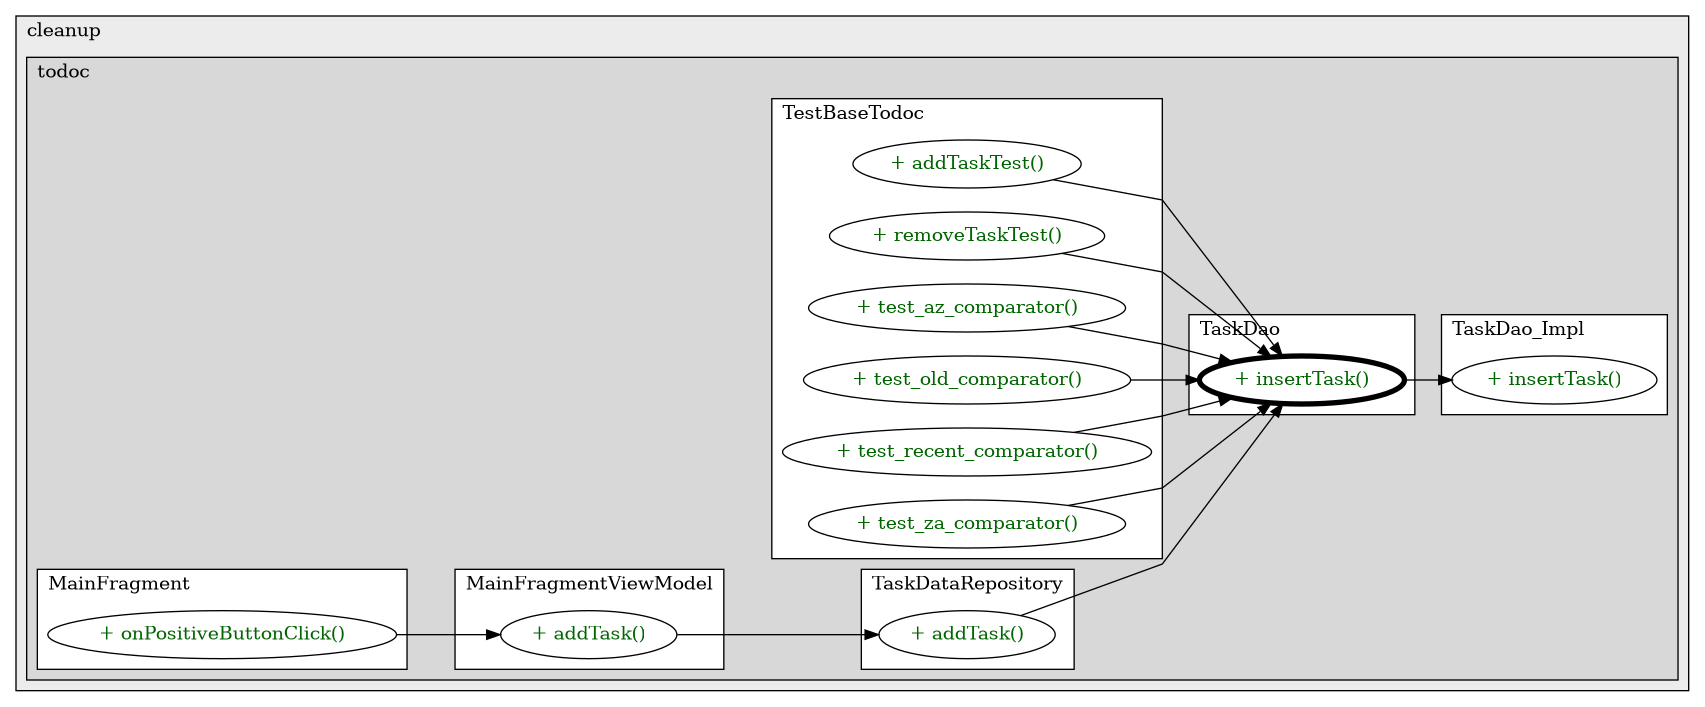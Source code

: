 @startuml

/' diagram meta data start
config=CallConfiguration;
{
  "rootMethod": "com.cleanup.todoc.database.TaskDao#insertTask(Task)",
  "projectClassification": {
    "searchMode": "OpenProject", // OpenProject, AllProjects
    "includedProjects": "",
    "pathEndKeywords": "*.impl",
    "isClientPath": "",
    "isClientName": "",
    "isTestPath": "",
    "isTestName": "",
    "isMappingPath": "",
    "isMappingName": "",
    "isDataAccessPath": "",
    "isDataAccessName": "",
    "isDataStructurePath": "",
    "isDataStructureName": "",
    "isInterfaceStructuresPath": "",
    "isInterfaceStructuresName": "",
    "isEntryPointPath": "",
    "isEntryPointName": "",
    "treatFinalFieldsAsMandatory": false
  },
  "graphRestriction": {
    "classPackageExcludeFilter": "",
    "classPackageIncludeFilter": "",
    "classNameExcludeFilter": "",
    "classNameIncludeFilter": "",
    "methodNameExcludeFilter": "",
    "methodNameIncludeFilter": "",
    "removeByInheritance": "", // inheritance/annotation based filtering is done in a second step
    "removeByAnnotation": "",
    "removeByClassPackage": "", // cleanup the graph after inheritance/annotation based filtering is done
    "removeByClassName": "",
    "cutMappings": false,
    "cutEnum": true,
    "cutTests": true,
    "cutClient": true,
    "cutDataAccess": true,
    "cutInterfaceStructures": true,
    "cutDataStructures": true,
    "cutGetterAndSetter": true,
    "cutConstructors": true
  },
  "graphTraversal": {
    "forwardDepth": 3,
    "backwardDepth": 3,
    "classPackageExcludeFilter": "",
    "classPackageIncludeFilter": "",
    "classNameExcludeFilter": "",
    "classNameIncludeFilter": "",
    "methodNameExcludeFilter": "",
    "methodNameIncludeFilter": "",
    "hideMappings": false,
    "hideDataStructures": false,
    "hidePrivateMethods": true,
    "hideInterfaceCalls": true, // indirection: implementation -> interface (is hidden) -> implementation
    "onlyShowApplicationEntryPoints": false, // root node is included
    "useMethodCallsForStructureDiagram": "ForwardOnly" // ForwardOnly, BothDirections, No
  },
  "details": {
    "aggregation": "GroupByClass", // ByClass, GroupByClass, None
    "showMethodParametersTypes": false,
    "showMethodParametersNames": false,
    "showMethodReturnType": false,
    "showPackageLevels": 2,
    "showCallOrder": false,
    "edgeMode": "MethodsOnly", // TypesOnly, MethodsOnly, TypesAndMethods, MethodsAndDirectTypeUsage
    "showDetailedClassStructure": false
  },
  "rootClass": "com.cleanup.todoc.database.TaskDao",
  "extensionCallbackMethod": "" // qualified.class.name#methodName - signature: public static String method(String)
}
diagram meta data end '/



digraph g {
    rankdir="LR"
    splines=polyline
    

'nodes 
subgraph cluster_856774308 { 
   	label=cleanup
	labeljust=l
	fillcolor="#ececec"
	style=filled
   
   subgraph cluster_1925994771 { 
   	label=todoc
	labeljust=l
	fillcolor="#d8d8d8"
	style=filled
   
   subgraph cluster_1168105629 { 
   	label=TaskDao_Impl
	labeljust=l
	fillcolor=white
	style=filled
   
   TaskDao_Impl1426069251XXXinsertTask2599333[
	label="+ insertTask()"
	style=filled
	fillcolor=white
	tooltip="TaskDao_Impl

null"
	fontcolor=darkgreen
];
} 

subgraph cluster_1325368178 { 
   	label=TestBaseTodoc
	labeljust=l
	fillcolor=white
	style=filled
   
   TestBaseTodoc1258479462XXXaddTaskTest0[
	label="+ addTaskTest()"
	style=filled
	fillcolor=white
	tooltip="TestBaseTodoc

null"
	fontcolor=darkgreen
];

TestBaseTodoc1258479462XXXremoveTaskTest0[
	label="+ removeTaskTest()"
	style=filled
	fillcolor=white
	tooltip="TestBaseTodoc

null"
	fontcolor=darkgreen
];

TestBaseTodoc1258479462XXXtest_az_comparator0[
	label="+ test_az_comparator()"
	style=filled
	fillcolor=white
	tooltip="TestBaseTodoc

null"
	fontcolor=darkgreen
];

TestBaseTodoc1258479462XXXtest_old_comparator0[
	label="+ test_old_comparator()"
	style=filled
	fillcolor=white
	tooltip="TestBaseTodoc

null"
	fontcolor=darkgreen
];

TestBaseTodoc1258479462XXXtest_recent_comparator0[
	label="+ test_recent_comparator()"
	style=filled
	fillcolor=white
	tooltip="TestBaseTodoc

null"
	fontcolor=darkgreen
];

TestBaseTodoc1258479462XXXtest_za_comparator0[
	label="+ test_za_comparator()"
	style=filled
	fillcolor=white
	tooltip="TestBaseTodoc

null"
	fontcolor=darkgreen
];
} 

subgraph cluster_1606619991 { 
   	label=TaskDataRepository
	labeljust=l
	fillcolor=white
	style=filled
   
   TaskDataRepository1295645968XXXaddTask2599333[
	label="+ addTask()"
	style=filled
	fillcolor=white
	tooltip="TaskDataRepository

null"
	fontcolor=darkgreen
];
} 

subgraph cluster_2009645033 { 
   	label=MainFragmentViewModel
	labeljust=l
	fillcolor=white
	style=filled
   
   MainFragmentViewModel592173596XXXaddTask2599333[
	label="+ addTask()"
	style=filled
	fillcolor=white
	tooltip="MainFragmentViewModel

null"
	fontcolor=darkgreen
];
} 

subgraph cluster_2144438821 { 
   	label=MainFragment
	labeljust=l
	fillcolor=white
	style=filled
   
   MainFragment592173596XXXonPositiveButtonClick1896564559[
	label="+ onPositiveButtonClick()"
	style=filled
	fillcolor=white
	tooltip="MainFragment

null"
	fontcolor=darkgreen
];
} 

subgraph cluster_371968062 { 
   	label=TaskDao
	labeljust=l
	fillcolor=white
	style=filled
   
   TaskDao1426069251XXXinsertTask2599333[
	label="+ insertTask()"
	style=filled
	fillcolor=white
	tooltip="TaskDao

null"
	penwidth=4
	fontcolor=darkgreen
];
} 
} 
} 

'edges    
MainFragment592173596XXXonPositiveButtonClick1896564559 -> MainFragmentViewModel592173596XXXaddTask2599333;
MainFragmentViewModel592173596XXXaddTask2599333 -> TaskDataRepository1295645968XXXaddTask2599333;
TaskDao1426069251XXXinsertTask2599333 -> TaskDao_Impl1426069251XXXinsertTask2599333;
TaskDataRepository1295645968XXXaddTask2599333 -> TaskDao1426069251XXXinsertTask2599333;
TestBaseTodoc1258479462XXXaddTaskTest0 -> TaskDao1426069251XXXinsertTask2599333;
TestBaseTodoc1258479462XXXremoveTaskTest0 -> TaskDao1426069251XXXinsertTask2599333;
TestBaseTodoc1258479462XXXtest_az_comparator0 -> TaskDao1426069251XXXinsertTask2599333;
TestBaseTodoc1258479462XXXtest_old_comparator0 -> TaskDao1426069251XXXinsertTask2599333;
TestBaseTodoc1258479462XXXtest_recent_comparator0 -> TaskDao1426069251XXXinsertTask2599333;
TestBaseTodoc1258479462XXXtest_za_comparator0 -> TaskDao1426069251XXXinsertTask2599333;
    
}
@enduml